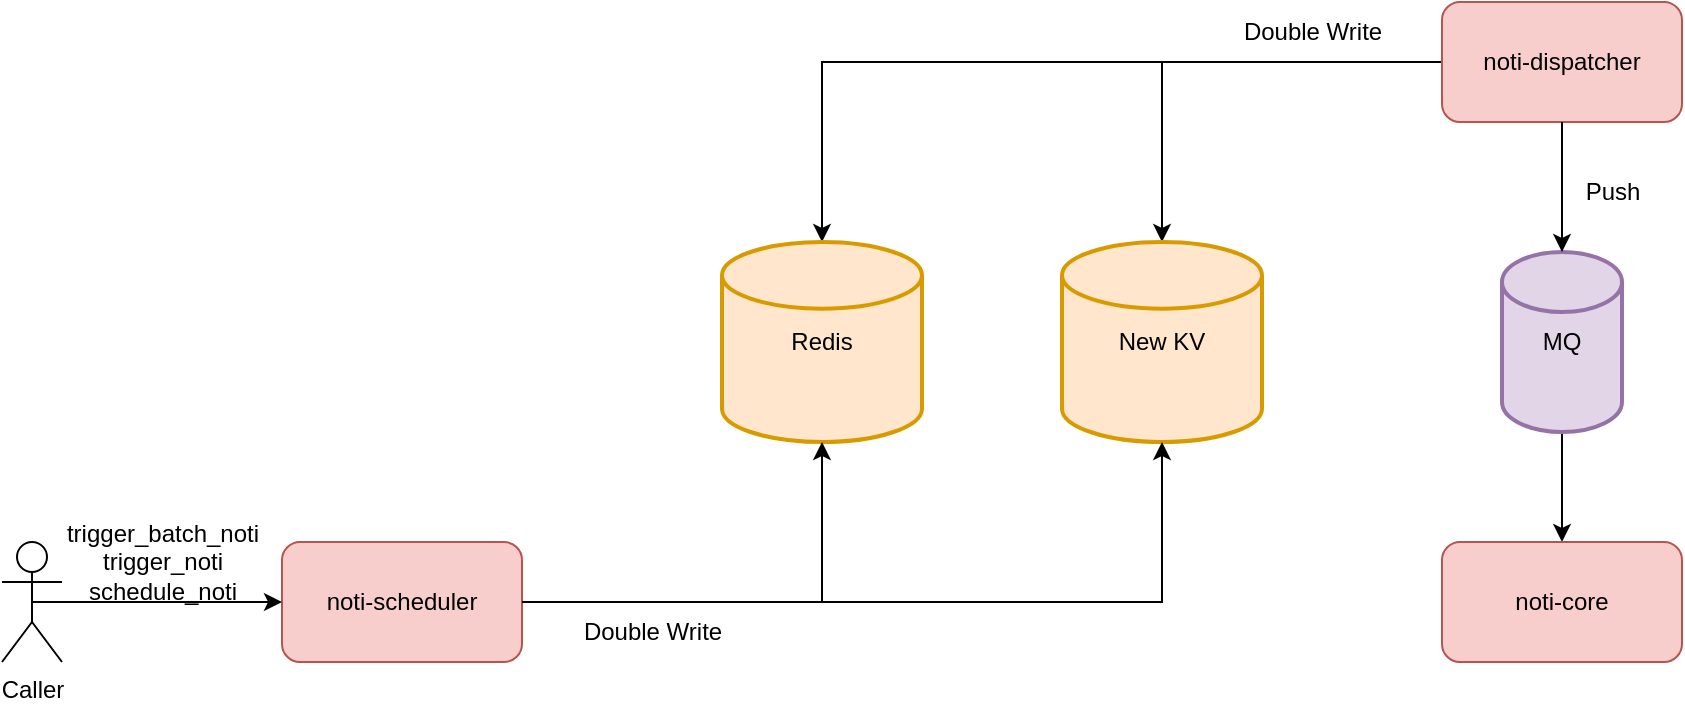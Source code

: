 <mxfile version="26.2.14">
  <diagram name="第 1 页" id="OWaDS2ANXYIOP-P9oz31">
    <mxGraphModel dx="1298" dy="779" grid="1" gridSize="10" guides="1" tooltips="1" connect="1" arrows="1" fold="1" page="1" pageScale="1" pageWidth="3300" pageHeight="4681" math="0" shadow="0">
      <root>
        <mxCell id="0" />
        <mxCell id="1" parent="0" />
        <mxCell id="2prRLdSNfImNbYrp3ROz-2" value="noti-scheduler" style="rounded=1;whiteSpace=wrap;html=1;fillColor=#f8cecc;strokeColor=#b85450;" vertex="1" parent="1">
          <mxGeometry x="600" y="370" width="120" height="60" as="geometry" />
        </mxCell>
        <mxCell id="2prRLdSNfImNbYrp3ROz-20" style="edgeStyle=orthogonalEdgeStyle;rounded=0;orthogonalLoop=1;jettySize=auto;html=1;exitX=0;exitY=0.5;exitDx=0;exitDy=0;" edge="1" parent="1" source="2prRLdSNfImNbYrp3ROz-3" target="2prRLdSNfImNbYrp3ROz-12">
          <mxGeometry relative="1" as="geometry" />
        </mxCell>
        <mxCell id="2prRLdSNfImNbYrp3ROz-21" style="edgeStyle=orthogonalEdgeStyle;rounded=0;orthogonalLoop=1;jettySize=auto;html=1;exitX=0;exitY=0.5;exitDx=0;exitDy=0;" edge="1" parent="1" source="2prRLdSNfImNbYrp3ROz-3" target="2prRLdSNfImNbYrp3ROz-13">
          <mxGeometry relative="1" as="geometry" />
        </mxCell>
        <mxCell id="2prRLdSNfImNbYrp3ROz-3" value="noti-dispatcher" style="rounded=1;whiteSpace=wrap;html=1;fillColor=#f8cecc;strokeColor=#b85450;" vertex="1" parent="1">
          <mxGeometry x="1180" y="100" width="120" height="60" as="geometry" />
        </mxCell>
        <mxCell id="2prRLdSNfImNbYrp3ROz-5" style="edgeStyle=orthogonalEdgeStyle;rounded=0;orthogonalLoop=1;jettySize=auto;html=1;exitX=0.5;exitY=0.5;exitDx=0;exitDy=0;exitPerimeter=0;entryX=0;entryY=0.5;entryDx=0;entryDy=0;" edge="1" parent="1" source="2prRLdSNfImNbYrp3ROz-4" target="2prRLdSNfImNbYrp3ROz-2">
          <mxGeometry relative="1" as="geometry" />
        </mxCell>
        <mxCell id="2prRLdSNfImNbYrp3ROz-4" value="Caller" style="shape=umlActor;verticalLabelPosition=bottom;verticalAlign=top;html=1;outlineConnect=0;" vertex="1" parent="1">
          <mxGeometry x="460" y="370" width="30" height="60" as="geometry" />
        </mxCell>
        <mxCell id="2prRLdSNfImNbYrp3ROz-12" value="Redis" style="strokeWidth=2;html=1;shape=mxgraph.flowchart.database;whiteSpace=wrap;fillColor=#ffe6cc;strokeColor=#d79b00;" vertex="1" parent="1">
          <mxGeometry x="820" y="220" width="100" height="100" as="geometry" />
        </mxCell>
        <mxCell id="2prRLdSNfImNbYrp3ROz-13" value="New KV" style="strokeWidth=2;html=1;shape=mxgraph.flowchart.database;whiteSpace=wrap;fillColor=#ffe6cc;strokeColor=#d79b00;" vertex="1" parent="1">
          <mxGeometry x="990" y="220" width="100" height="100" as="geometry" />
        </mxCell>
        <mxCell id="2prRLdSNfImNbYrp3ROz-14" style="edgeStyle=orthogonalEdgeStyle;rounded=0;orthogonalLoop=1;jettySize=auto;html=1;exitX=1;exitY=0.5;exitDx=0;exitDy=0;entryX=0.5;entryY=1;entryDx=0;entryDy=0;entryPerimeter=0;" edge="1" parent="1" source="2prRLdSNfImNbYrp3ROz-2" target="2prRLdSNfImNbYrp3ROz-12">
          <mxGeometry relative="1" as="geometry" />
        </mxCell>
        <mxCell id="2prRLdSNfImNbYrp3ROz-15" style="edgeStyle=orthogonalEdgeStyle;rounded=0;orthogonalLoop=1;jettySize=auto;html=1;exitX=1;exitY=0.5;exitDx=0;exitDy=0;entryX=0.5;entryY=1;entryDx=0;entryDy=0;entryPerimeter=0;" edge="1" parent="1" source="2prRLdSNfImNbYrp3ROz-2" target="2prRLdSNfImNbYrp3ROz-13">
          <mxGeometry relative="1" as="geometry" />
        </mxCell>
        <mxCell id="2prRLdSNfImNbYrp3ROz-22" value="Double Write" style="text;html=1;align=center;verticalAlign=middle;resizable=0;points=[];autosize=1;strokeColor=none;fillColor=none;" vertex="1" parent="1">
          <mxGeometry x="740" y="400" width="90" height="30" as="geometry" />
        </mxCell>
        <mxCell id="2prRLdSNfImNbYrp3ROz-23" value="Double Write" style="text;html=1;align=center;verticalAlign=middle;resizable=0;points=[];autosize=1;strokeColor=none;fillColor=none;" vertex="1" parent="1">
          <mxGeometry x="1070" y="100" width="90" height="30" as="geometry" />
        </mxCell>
        <mxCell id="2prRLdSNfImNbYrp3ROz-29" style="edgeStyle=orthogonalEdgeStyle;rounded=0;orthogonalLoop=1;jettySize=auto;html=1;exitX=0.5;exitY=1;exitDx=0;exitDy=0;exitPerimeter=0;entryX=0.5;entryY=0;entryDx=0;entryDy=0;" edge="1" parent="1" source="2prRLdSNfImNbYrp3ROz-25" target="2prRLdSNfImNbYrp3ROz-28">
          <mxGeometry relative="1" as="geometry" />
        </mxCell>
        <mxCell id="2prRLdSNfImNbYrp3ROz-25" value="MQ" style="strokeWidth=2;html=1;shape=mxgraph.flowchart.database;whiteSpace=wrap;fillColor=#e1d5e7;strokeColor=#9673a6;" vertex="1" parent="1">
          <mxGeometry x="1210" y="225" width="60" height="90" as="geometry" />
        </mxCell>
        <mxCell id="2prRLdSNfImNbYrp3ROz-26" style="edgeStyle=orthogonalEdgeStyle;rounded=0;orthogonalLoop=1;jettySize=auto;html=1;exitX=0.5;exitY=1;exitDx=0;exitDy=0;entryX=0.5;entryY=0;entryDx=0;entryDy=0;entryPerimeter=0;" edge="1" parent="1" source="2prRLdSNfImNbYrp3ROz-3" target="2prRLdSNfImNbYrp3ROz-25">
          <mxGeometry relative="1" as="geometry" />
        </mxCell>
        <mxCell id="2prRLdSNfImNbYrp3ROz-27" value="Push" style="text;html=1;align=center;verticalAlign=middle;resizable=0;points=[];autosize=1;strokeColor=none;fillColor=none;" vertex="1" parent="1">
          <mxGeometry x="1240" y="180" width="50" height="30" as="geometry" />
        </mxCell>
        <mxCell id="2prRLdSNfImNbYrp3ROz-28" value="noti-core" style="rounded=1;whiteSpace=wrap;html=1;fillColor=#f8cecc;strokeColor=#b85450;" vertex="1" parent="1">
          <mxGeometry x="1180" y="370" width="120" height="60" as="geometry" />
        </mxCell>
        <mxCell id="2prRLdSNfImNbYrp3ROz-30" value="trigger_batch_noti&lt;br&gt;trigger_noti&lt;div&gt;schedule_noti&lt;/div&gt;" style="text;html=1;align=center;verticalAlign=middle;resizable=0;points=[];autosize=1;strokeColor=none;fillColor=none;" vertex="1" parent="1">
          <mxGeometry x="480" y="350" width="120" height="60" as="geometry" />
        </mxCell>
      </root>
    </mxGraphModel>
  </diagram>
</mxfile>
